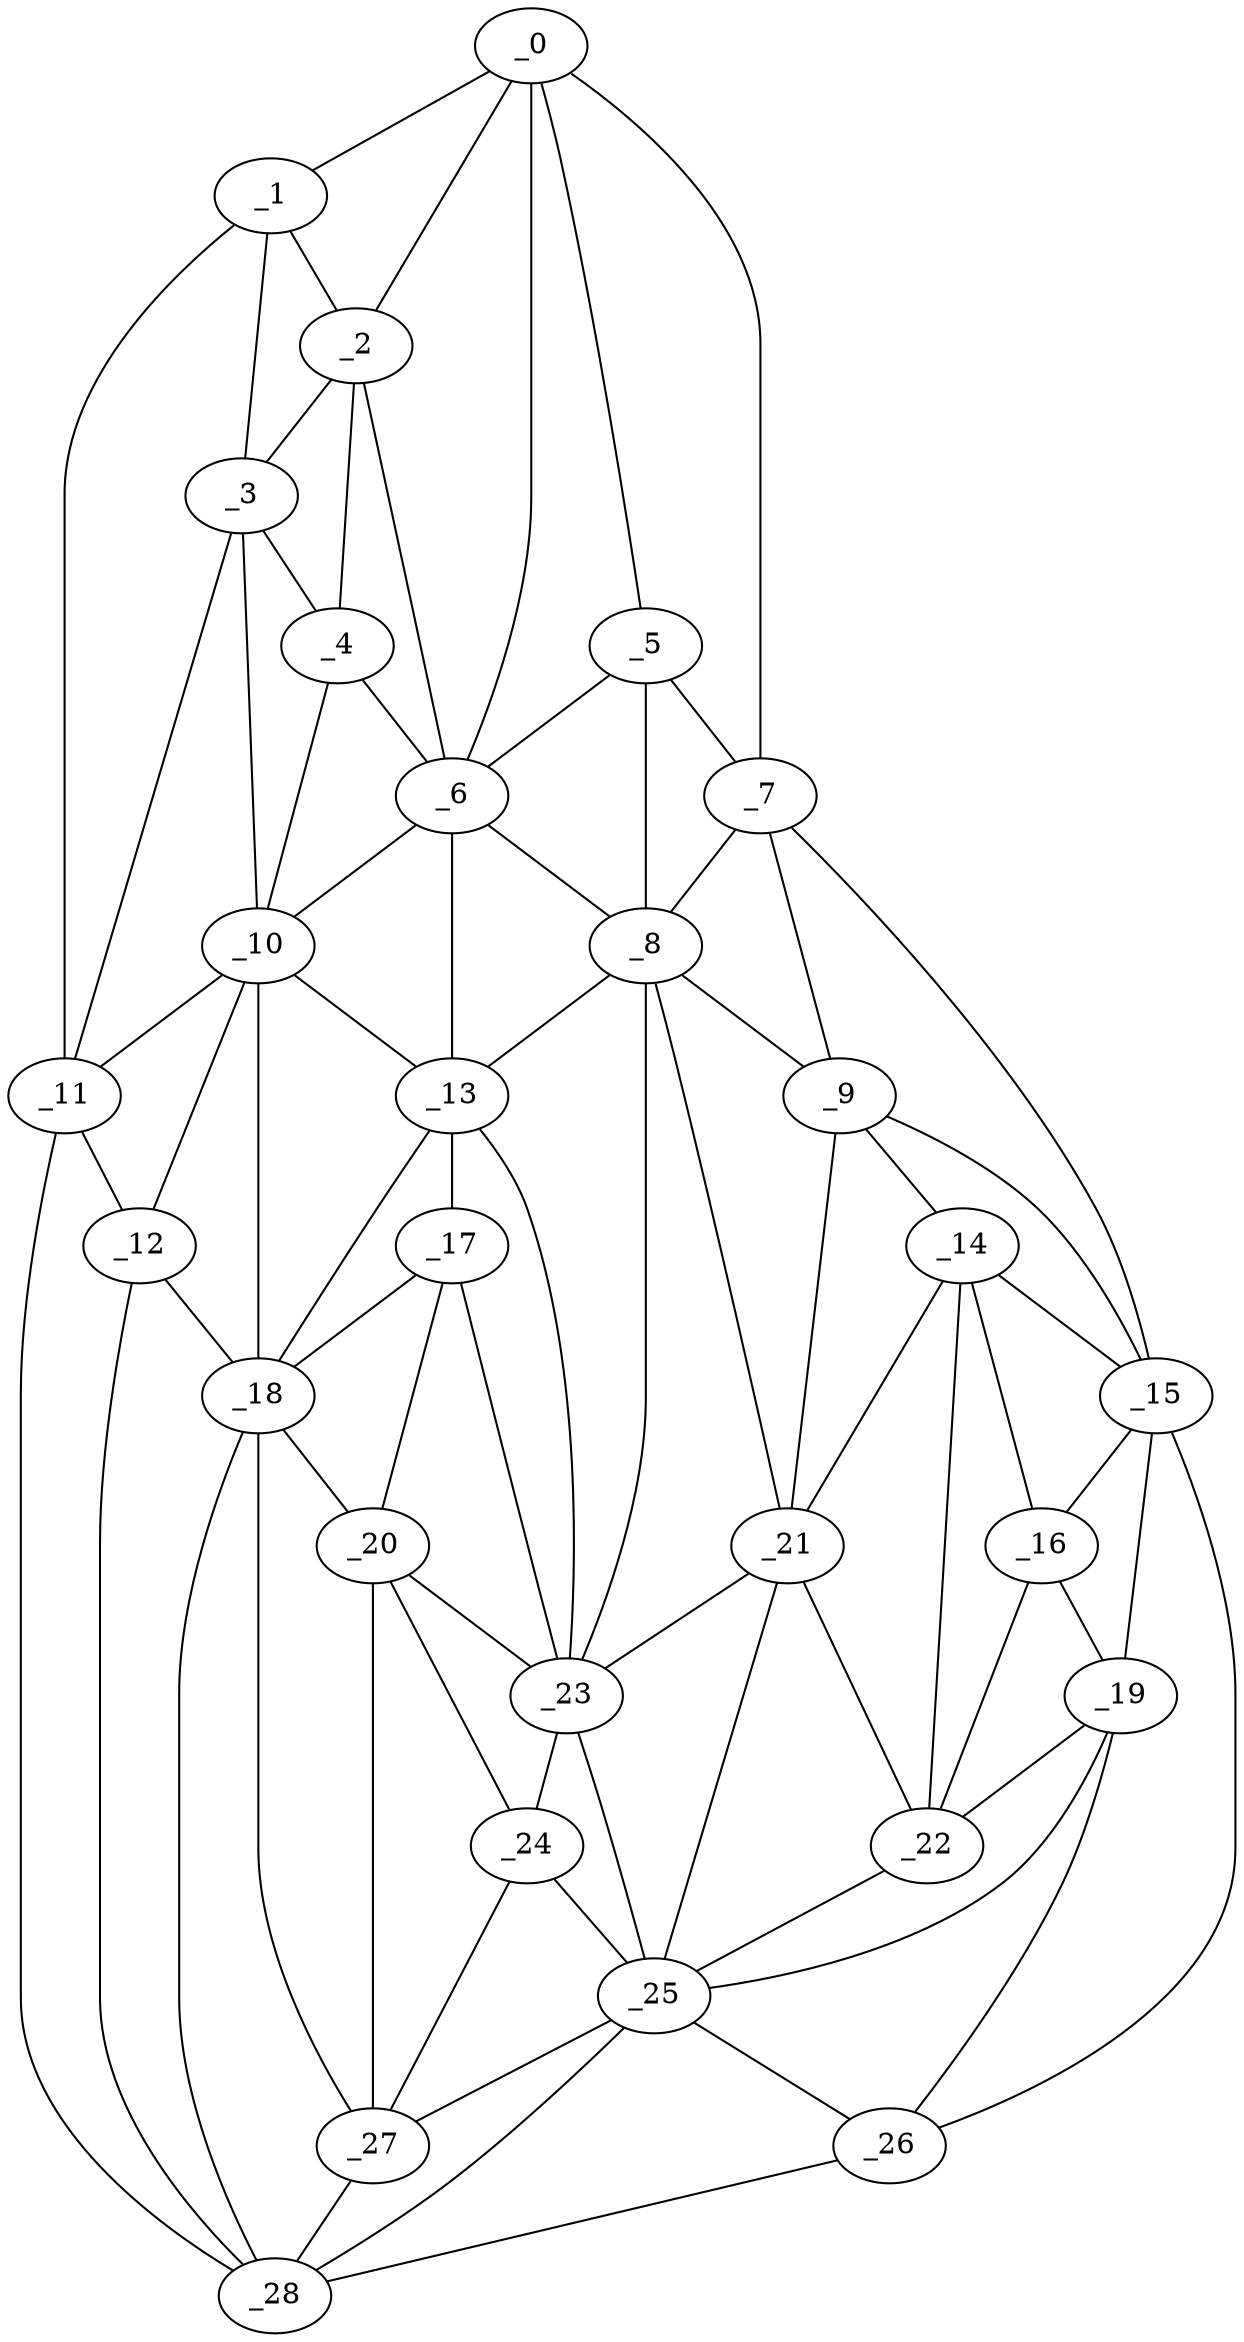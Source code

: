 graph "obj89__135.gxl" {
	_0	 [x=26,
		y=47];
	_1	 [x=34,
		y=13];
	_0 -- _1	 [valence=1];
	_2	 [x=36,
		y=35];
	_0 -- _2	 [valence=1];
	_5	 [x=42,
		y=68];
	_0 -- _5	 [valence=2];
	_6	 [x=43,
		y=53];
	_0 -- _6	 [valence=2];
	_7	 [x=48,
		y=92];
	_0 -- _7	 [valence=1];
	_1 -- _2	 [valence=2];
	_3	 [x=39,
		y=22];
	_1 -- _3	 [valence=2];
	_11	 [x=65,
		y=5];
	_1 -- _11	 [valence=1];
	_2 -- _3	 [valence=2];
	_4	 [x=39,
		y=29];
	_2 -- _4	 [valence=2];
	_2 -- _6	 [valence=2];
	_3 -- _4	 [valence=2];
	_10	 [x=64,
		y=27];
	_3 -- _10	 [valence=1];
	_3 -- _11	 [valence=2];
	_4 -- _6	 [valence=2];
	_4 -- _10	 [valence=2];
	_5 -- _6	 [valence=2];
	_5 -- _7	 [valence=2];
	_8	 [x=49,
		y=78];
	_5 -- _8	 [valence=2];
	_6 -- _8	 [valence=2];
	_6 -- _10	 [valence=1];
	_13	 [x=71,
		y=41];
	_6 -- _13	 [valence=2];
	_7 -- _8	 [valence=2];
	_9	 [x=58,
		y=97];
	_7 -- _9	 [valence=1];
	_15	 [x=75,
		y=123];
	_7 -- _15	 [valence=1];
	_8 -- _9	 [valence=2];
	_8 -- _13	 [valence=1];
	_21	 [x=89,
		y=97];
	_8 -- _21	 [valence=2];
	_23	 [x=90,
		y=44];
	_8 -- _23	 [valence=2];
	_14	 [x=74,
		y=104];
	_9 -- _14	 [valence=1];
	_9 -- _15	 [valence=2];
	_9 -- _21	 [valence=1];
	_10 -- _11	 [valence=1];
	_12	 [x=71,
		y=13];
	_10 -- _12	 [valence=2];
	_10 -- _13	 [valence=2];
	_18	 [x=83,
		y=26];
	_10 -- _18	 [valence=2];
	_11 -- _12	 [valence=2];
	_28	 [x=110,
		y=10];
	_11 -- _28	 [valence=1];
	_12 -- _18	 [valence=2];
	_12 -- _28	 [valence=2];
	_17	 [x=81,
		y=40];
	_13 -- _17	 [valence=1];
	_13 -- _18	 [valence=2];
	_13 -- _23	 [valence=2];
	_14 -- _15	 [valence=2];
	_16	 [x=78,
		y=108];
	_14 -- _16	 [valence=1];
	_14 -- _21	 [valence=2];
	_22	 [x=89,
		y=103];
	_14 -- _22	 [valence=1];
	_15 -- _16	 [valence=2];
	_19	 [x=85,
		y=118];
	_15 -- _19	 [valence=2];
	_26	 [x=101,
		y=118];
	_15 -- _26	 [valence=1];
	_16 -- _19	 [valence=1];
	_16 -- _22	 [valence=2];
	_17 -- _18	 [valence=1];
	_20	 [x=88,
		y=29];
	_17 -- _20	 [valence=2];
	_17 -- _23	 [valence=2];
	_18 -- _20	 [valence=2];
	_27	 [x=105,
		y=21];
	_18 -- _27	 [valence=2];
	_18 -- _28	 [valence=2];
	_19 -- _22	 [valence=2];
	_25	 [x=100,
		y=110];
	_19 -- _25	 [valence=2];
	_19 -- _26	 [valence=2];
	_20 -- _23	 [valence=1];
	_24	 [x=97,
		y=35];
	_20 -- _24	 [valence=1];
	_20 -- _27	 [valence=1];
	_21 -- _22	 [valence=2];
	_21 -- _23	 [valence=1];
	_21 -- _25	 [valence=2];
	_22 -- _25	 [valence=2];
	_23 -- _24	 [valence=1];
	_23 -- _25	 [valence=2];
	_24 -- _25	 [valence=2];
	_24 -- _27	 [valence=2];
	_25 -- _26	 [valence=2];
	_25 -- _27	 [valence=1];
	_25 -- _28	 [valence=1];
	_26 -- _28	 [valence=1];
	_27 -- _28	 [valence=1];
}
